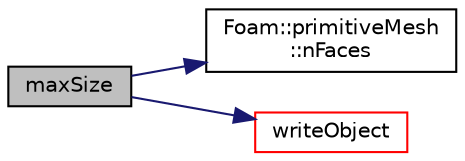 digraph "maxSize"
{
  bgcolor="transparent";
  edge [fontname="Helvetica",fontsize="10",labelfontname="Helvetica",labelfontsize="10"];
  node [fontname="Helvetica",fontsize="10",shape=record];
  rankdir="LR";
  Node1 [label="maxSize",height=0.2,width=0.4,color="black", fillcolor="grey75", style="filled", fontcolor="black"];
  Node1 -> Node2 [color="midnightblue",fontsize="10",style="solid",fontname="Helvetica"];
  Node2 [label="Foam::primitiveMesh\l::nFaces",height=0.2,width=0.4,color="black",URL="$a02018.html#a9be088de373a98524a153de7da0e92e8"];
  Node1 -> Node3 [color="midnightblue",fontsize="10",style="solid",fontname="Helvetica"];
  Node3 [label="writeObject",height=0.2,width=0.4,color="red",URL="$a00753.html#a25cce2a2cb8ccf489894549d23b116c8",tooltip="Write faceZone. "];
}
